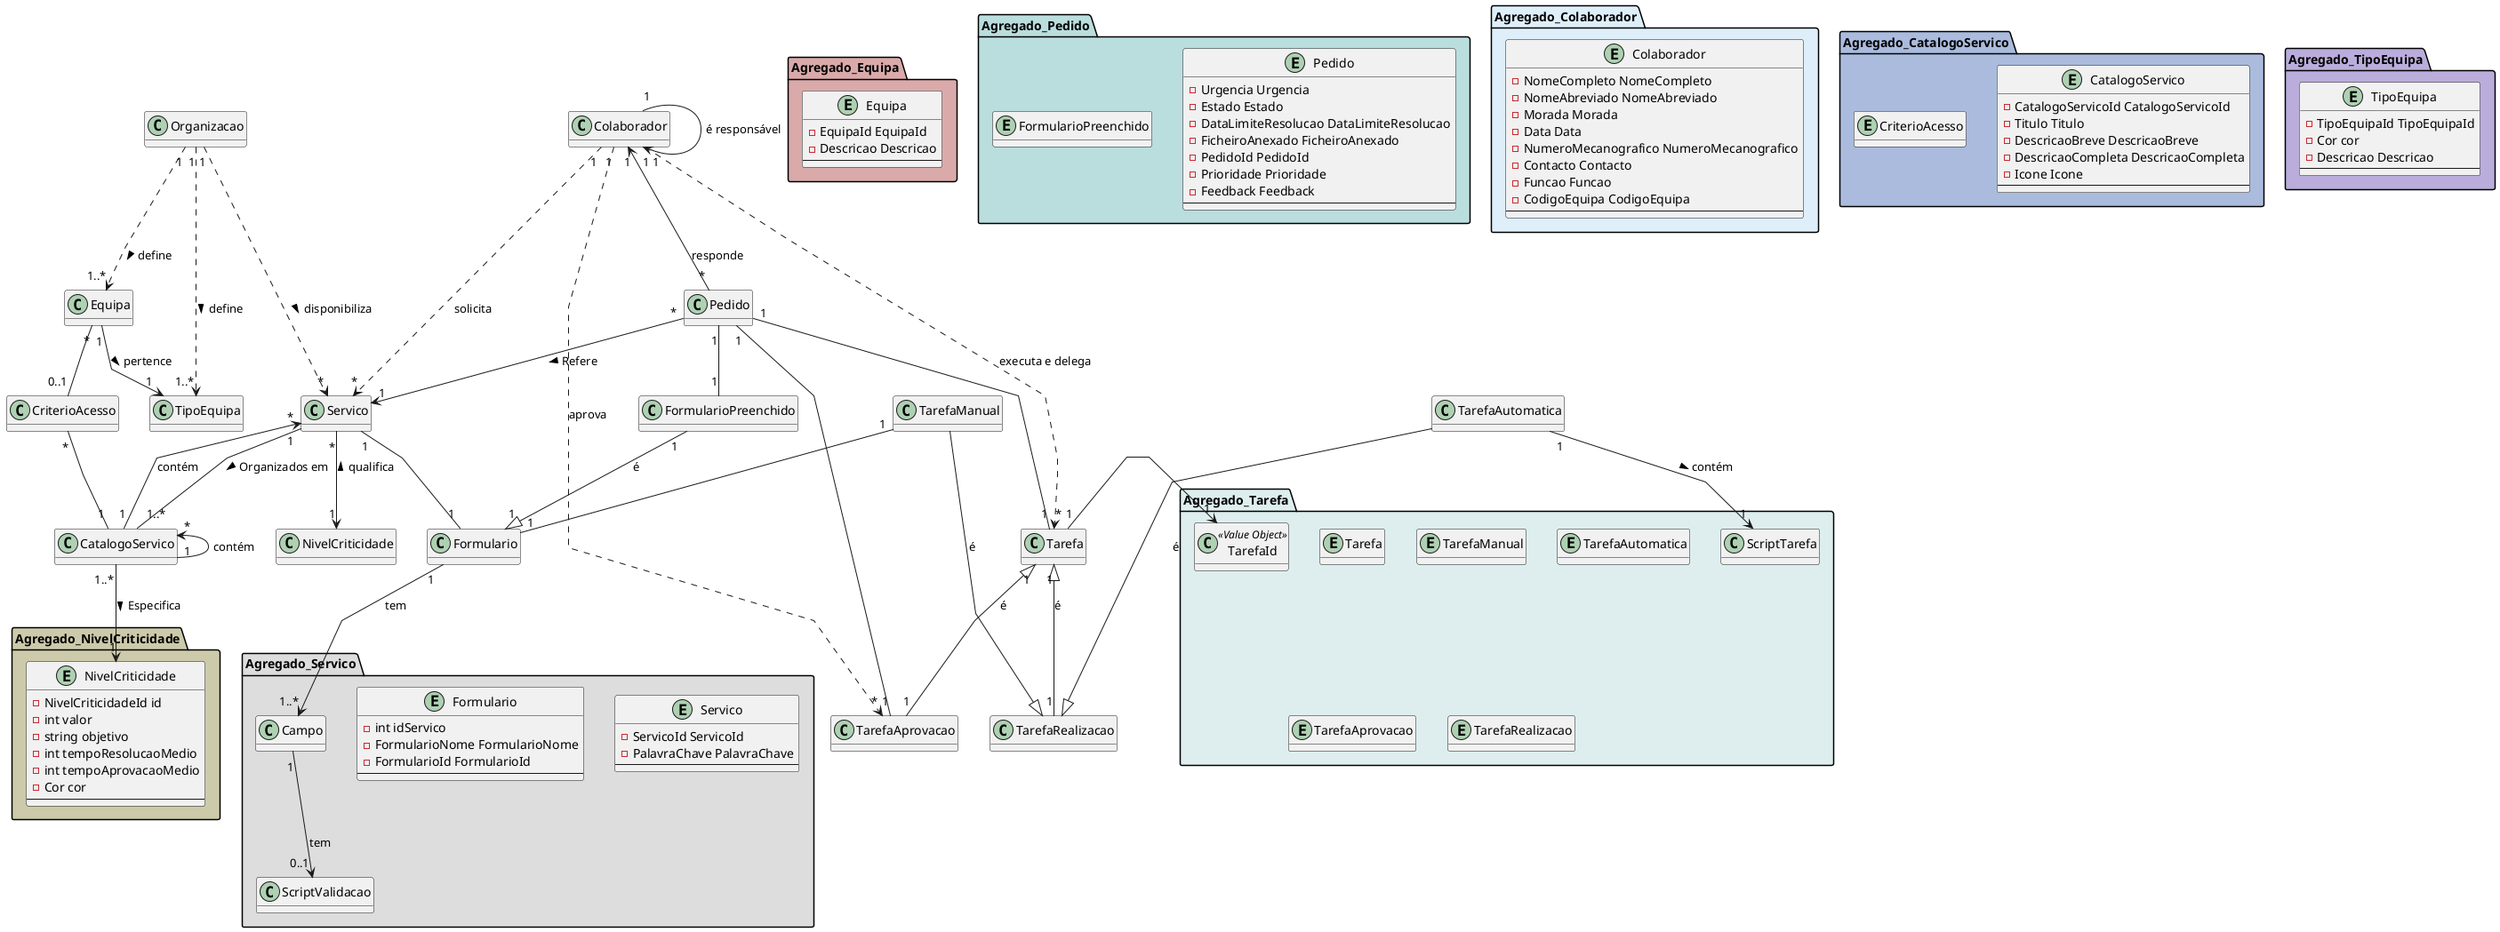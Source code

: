 
/* Este modelo de domínio deve respeitar DDD */
@startuml
skinparam linetype polyline
'left to right direction
hide fields

namespace Agregado_Servico #DDDDDD{
entity Servico{
    - ServicoId ServicoId
    - PalavraChave PalavraChave
    --
}

class ScriptValidacao{}

entity Formulario{
    - int idServico
    - FormularioNome FormularioNome
    - FormularioId FormularioId
    --
 }

class Campo{}
.Formulario "1" --> "1..*" Campo : tem


Campo "1" --> "0..1" ScriptValidacao : tem
.Servico "1" -- "1..*" .CatalogoServico : > Organizados em
.Servico "1" -- "1" .Formulario
}

namespace Agregado_Tarefa #DEEEEE{
entity Tarefa{}

entity TarefaManual{}

entity TarefaAutomatica{}


entity TarefaAprovacao{}

entity TarefaRealizacao{}

class TarefaId<<Value Object>>{}

class ScriptTarefa{}

.TarefaAutomatica --|> .TarefaRealizacao : é
.TarefaManual -|> .TarefaRealizacao : é
.TarefaAutomatica "1" --> "1" ScriptTarefa : contém >

.Pedido "1" --- "1" .Tarefa

.Tarefa "1" -> "1" TarefaId
.Tarefa "1" <|-- "1" .TarefaAprovacao : é
.Tarefa "1" <|-- "1" .TarefaRealizacao : é
}

namespace Agregado_Equipa #DAAAAA{

entity Equipa {
    -EquipaId EquipaId
    -Descricao Descricao
    --
}

}

namespace Agregado_Pedido #BADDDD{
entity Pedido{
    - Urgencia Urgencia
    - Estado Estado
    - DataLimiteResolucao DataLimiteResolucao
    - FicheiroAnexado FicheiroAnexado
    - PedidoId PedidoId
    - Prioridade Prioridade
    - Feedback Feedback
    --
}

entity FormularioPreenchido{}


}

namespace Agregado_Colaborador #DEEFFA {
entity Colaborador{
    - NomeCompleto NomeCompleto
    - NomeAbreviado NomeAbreviado
    - Morada Morada
    - Data Data
    - NumeroMecanografico NumeroMecanografico
    - Contacto Contacto
    - Funcao Funcao
    - CodigoEquipa CodigoEquipa
    --
}

}

namespace Agregado_CatalogoServico #AABBDD{

entity CatalogoServico{
    - CatalogoServicoId CatalogoServicoId
    - Titulo Titulo
    - DescricaoBreve DescricaoBreve
    - DescricaoCompleta DescricaoCompleta
    - Icone Icone
    --
}
entity CriterioAcesso{}

}

namespace Agregado_TipoEquipa #BAADDC{
entity TipoEquipa{
    -TipoEquipaId TipoEquipaId
    -Cor cor
    -Descricao Descricao
    --
}
}

namespace Agregado_NivelCriticidade #CCCAAA{
entity NivelCriticidade{
    -NivelCriticidadeId id
    -int valor
    -string objetivo
    -int tempoResolucaoMedio
    -int tempoAprovacaoMedio
    -Cor cor
    --
}
}



.Equipa "1" --> "1" .TipoEquipa : pertence >
.Equipa "*" -- "0..1" .CriterioAcesso
.CriterioAcesso "*" -- "1" .CatalogoServico

.Pedido "1" -- "1" .TarefaAprovacao


.TarefaManual "1" -- "1" .Formulario
Organizacao "1" ..> "*" .Servico : disponibiliza >
Organizacao "1" ..> "1..*" .Equipa : define >
Organizacao "1" ..> "1..*" .TipoEquipa : define >

.CatalogoServico "1..*" --> "1" NivelCriticidade : Especifica >
.CatalogoServico "*" <-- "1" .CatalogoServico : contém
.Servico "*" <-- "1" .CatalogoServico : contém
.Servico "*" --> "1" .NivelCriticidade : < qualifica
.Pedido "1" -- "1" .FormularioPreenchido
.Pedido "*" --> "1" .Servico : Refere >

.Colaborador "1" --> "1" .Colaborador : é responsável
.Colaborador "1" <-- "*" .Pedido : responde
.Colaborador "1" ..> "*" .Servico : solicita
.Colaborador "1" ..> "*" .Tarefa : executa e delega
.Colaborador "1" ..> "*" .TarefaAprovacao : aprova

.FormularioPreenchido "1" --|> "1" Formulario : é


class Organizacao{}


@enduml